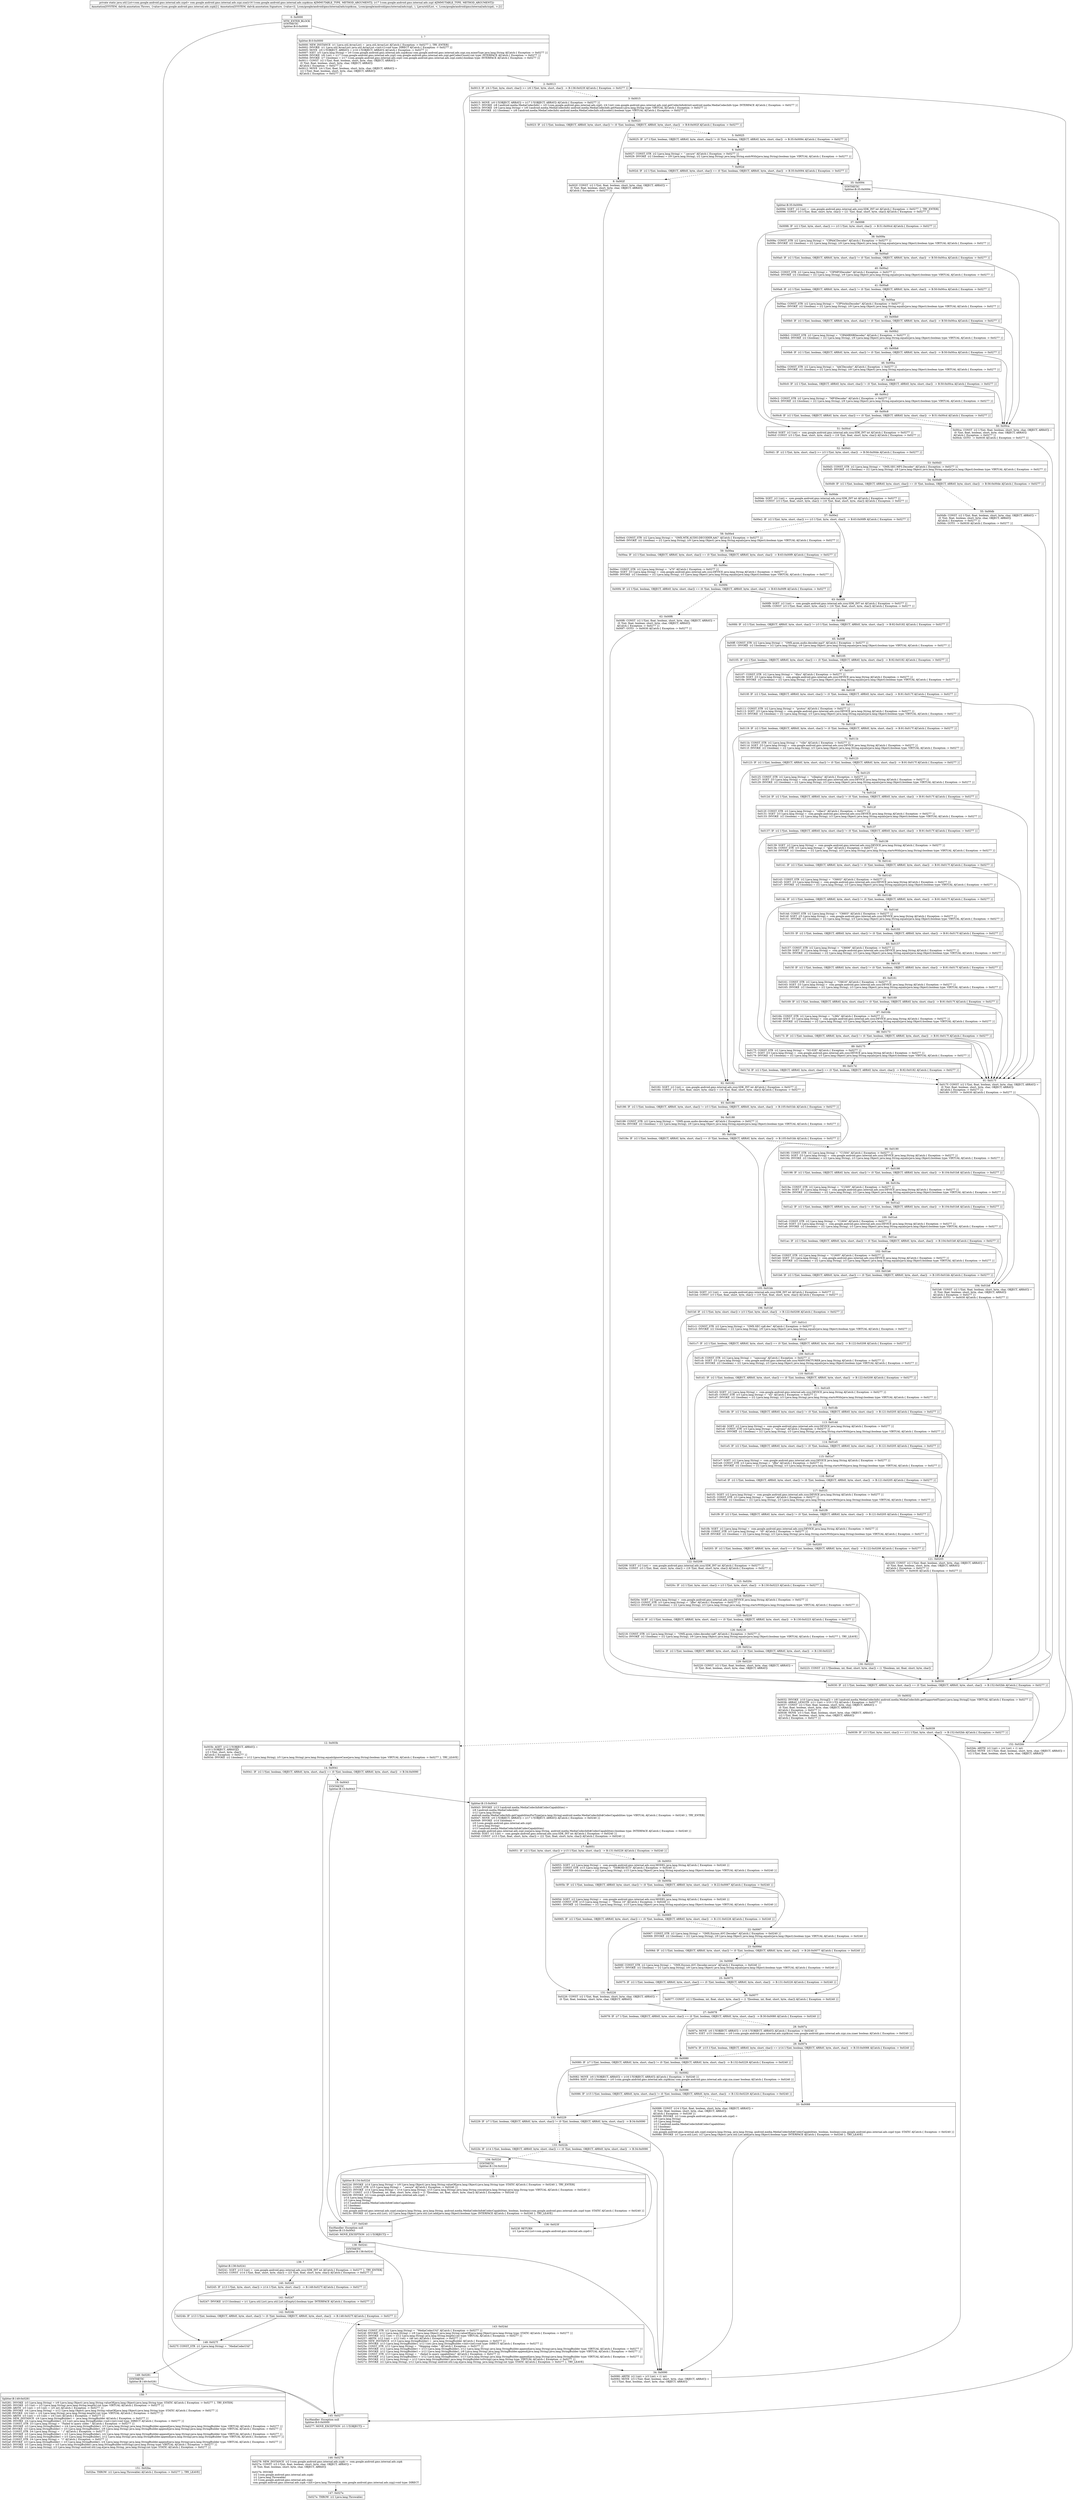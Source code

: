 digraph "CFG forcom.google.android.gms.internal.ads.zzpi.zza(Lcom\/google\/android\/gms\/internal\/ads\/zzpi$zza;Lcom\/google\/android\/gms\/internal\/ads\/zzpl;)Ljava\/util\/List;" {
Node_0 [shape=record,label="{0\:\ 0x0000|MTH_ENTER_BLOCK\lSYNTHETIC\lSplitter:B:0:0x0000\l}"];
Node_1 [shape=record,label="{1\:\ ?|Splitter:B:0:0x0000\l|0x0000: NEW_INSTANCE  (r1 I:java.util.ArrayList) =  java.util.ArrayList A[Catch:\{ Exception \-\> 0x0277 \}, TRY_ENTER]\l0x0002: INVOKE  (r1 I:java.util.ArrayList) java.util.ArrayList.\<init\>():void type: DIRECT A[Catch:\{ Exception \-\> 0x0277 \}]\l0x0005: MOVE  (r0 I:?[OBJECT, ARRAY]) = (r16 I:?[OBJECT, ARRAY]) A[Catch:\{ Exception \-\> 0x0277 \}]\l0x0007: IGET  (r5 I:java.lang.String) = (r0 I:com.google.android.gms.internal.ads.zzpi$zza) com.google.android.gms.internal.ads.zzpi.zza.mimeType java.lang.String A[Catch:\{ Exception \-\> 0x0277 \}]\l0x0009: INVOKE  (r6 I:int) = (r17 I:com.google.android.gms.internal.ads.zzpl) com.google.android.gms.internal.ads.zzpl.getCodecCount():int type: INTERFACE A[Catch:\{ Exception \-\> 0x0277 \}]\l0x000d: INVOKE  (r7 I:boolean) = (r17 I:com.google.android.gms.internal.ads.zzpl) com.google.android.gms.internal.ads.zzpl.zzeh():boolean type: INTERFACE A[Catch:\{ Exception \-\> 0x0277 \}]\l0x0011: CONST  (r2 I:?[int, float, boolean, short, byte, char, OBJECT, ARRAY]) = \l  (0 ?[int, float, boolean, short, byte, char, OBJECT, ARRAY])\l A[Catch:\{ Exception \-\> 0x0277 \}]\l0x0012: MOVE  (r4 I:?[int, float, boolean, short, byte, char, OBJECT, ARRAY]) = \l  (r2 I:?[int, float, boolean, short, byte, char, OBJECT, ARRAY])\l A[Catch:\{ Exception \-\> 0x0277 \}]\l}"];
Node_2 [shape=record,label="{2\:\ 0x0013|0x0013: IF  (r4 I:?[int, byte, short, char]) \>= (r6 I:?[int, byte, short, char])  \-\> B:136:0x023f A[Catch:\{ Exception \-\> 0x0277 \}]\l}"];
Node_3 [shape=record,label="{3\:\ 0x0015|0x0015: MOVE  (r0 I:?[OBJECT, ARRAY]) = (r17 I:?[OBJECT, ARRAY]) A[Catch:\{ Exception \-\> 0x0277 \}]\l0x0017: INVOKE  (r8 I:android.media.MediaCodecInfo) = (r0 I:com.google.android.gms.internal.ads.zzpl), (r4 I:int) com.google.android.gms.internal.ads.zzpl.getCodecInfoAt(int):android.media.MediaCodecInfo type: INTERFACE A[Catch:\{ Exception \-\> 0x0277 \}]\l0x001b: INVOKE  (r9 I:java.lang.String) = (r8 I:android.media.MediaCodecInfo) android.media.MediaCodecInfo.getName():java.lang.String type: VIRTUAL A[Catch:\{ Exception \-\> 0x0277 \}]\l0x001f: INVOKE  (r2 I:boolean) = (r8 I:android.media.MediaCodecInfo) android.media.MediaCodecInfo.isEncoder():boolean type: VIRTUAL A[Catch:\{ Exception \-\> 0x0277 \}]\l}"];
Node_4 [shape=record,label="{4\:\ 0x0023|0x0023: IF  (r2 I:?[int, boolean, OBJECT, ARRAY, byte, short, char]) != (0 ?[int, boolean, OBJECT, ARRAY, byte, short, char])  \-\> B:8:0x002f A[Catch:\{ Exception \-\> 0x0277 \}]\l}"];
Node_5 [shape=record,label="{5\:\ 0x0025|0x0025: IF  (r7 I:?[int, boolean, OBJECT, ARRAY, byte, short, char]) != (0 ?[int, boolean, OBJECT, ARRAY, byte, short, char])  \-\> B:35:0x0094 A[Catch:\{ Exception \-\> 0x0277 \}]\l}"];
Node_6 [shape=record,label="{6\:\ 0x0027|0x0027: CONST_STR  (r2 I:java.lang.String) =  \".secure\" A[Catch:\{ Exception \-\> 0x0277 \}]\l0x0029: INVOKE  (r2 I:boolean) = (r9 I:java.lang.String), (r2 I:java.lang.String) java.lang.String.endsWith(java.lang.String):boolean type: VIRTUAL A[Catch:\{ Exception \-\> 0x0277 \}]\l}"];
Node_7 [shape=record,label="{7\:\ 0x002d|0x002d: IF  (r2 I:?[int, boolean, OBJECT, ARRAY, byte, short, char]) == (0 ?[int, boolean, OBJECT, ARRAY, byte, short, char])  \-\> B:35:0x0094 A[Catch:\{ Exception \-\> 0x0277 \}]\l}"];
Node_8 [shape=record,label="{8\:\ 0x002f|0x002f: CONST  (r2 I:?[int, float, boolean, short, byte, char, OBJECT, ARRAY]) = \l  (0 ?[int, float, boolean, short, byte, char, OBJECT, ARRAY])\l A[Catch:\{ Exception \-\> 0x0277 \}]\l}"];
Node_9 [shape=record,label="{9\:\ 0x0030|0x0030: IF  (r2 I:?[int, boolean, OBJECT, ARRAY, byte, short, char]) == (0 ?[int, boolean, OBJECT, ARRAY, byte, short, char])  \-\> B:152:0x02bb A[Catch:\{ Exception \-\> 0x0277 \}]\l}"];
Node_10 [shape=record,label="{10\:\ 0x0032|0x0032: INVOKE  (r10 I:java.lang.String[]) = (r8 I:android.media.MediaCodecInfo) android.media.MediaCodecInfo.getSupportedTypes():java.lang.String[] type: VIRTUAL A[Catch:\{ Exception \-\> 0x0277 \}]\l0x0036: ARRAY_LENGTH  (r11 I:int) = (r10 I:?[]) A[Catch:\{ Exception \-\> 0x0277 \}]\l0x0037: CONST  (r2 I:?[int, float, boolean, short, byte, char, OBJECT, ARRAY]) = \l  (0 ?[int, float, boolean, short, byte, char, OBJECT, ARRAY])\l A[Catch:\{ Exception \-\> 0x0277 \}]\l0x0038: MOVE  (r3 I:?[int, float, boolean, short, byte, char, OBJECT, ARRAY]) = \l  (r2 I:?[int, float, boolean, short, byte, char, OBJECT, ARRAY])\l A[Catch:\{ Exception \-\> 0x0277 \}]\l}"];
Node_11 [shape=record,label="{11\:\ 0x0039|0x0039: IF  (r3 I:?[int, byte, short, char]) \>= (r11 I:?[int, byte, short, char])  \-\> B:152:0x02bb A[Catch:\{ Exception \-\> 0x0277 \}]\l}"];
Node_12 [shape=record,label="{12\:\ 0x003b|0x003b: AGET  (r12 I:?[OBJECT, ARRAY]) = \l  (r10 I:?[OBJECT, ARRAY][])\l  (r3 I:?[int, short, byte, char])\l A[Catch:\{ Exception \-\> 0x0277 \}]\l0x003d: INVOKE  (r2 I:boolean) = (r12 I:java.lang.String), (r5 I:java.lang.String) java.lang.String.equalsIgnoreCase(java.lang.String):boolean type: VIRTUAL A[Catch:\{ Exception \-\> 0x0277 \}, TRY_LEAVE]\l}"];
Node_14 [shape=record,label="{14\:\ 0x0041|0x0041: IF  (r2 I:?[int, boolean, OBJECT, ARRAY, byte, short, char]) == (0 ?[int, boolean, OBJECT, ARRAY, byte, short, char])  \-\> B:34:0x0090 \l}"];
Node_15 [shape=record,label="{15\:\ 0x0043|SYNTHETIC\lSplitter:B:15:0x0043\l}"];
Node_16 [shape=record,label="{16\:\ ?|Splitter:B:15:0x0043\l|0x0043: INVOKE  (r13 I:android.media.MediaCodecInfo$CodecCapabilities) = \l  (r8 I:android.media.MediaCodecInfo)\l  (r12 I:java.lang.String)\l android.media.MediaCodecInfo.getCapabilitiesForType(java.lang.String):android.media.MediaCodecInfo$CodecCapabilities type: VIRTUAL A[Catch:\{ Exception \-\> 0x0240 \}, TRY_ENTER]\l0x0047: MOVE  (r0 I:?[OBJECT, ARRAY]) = (r17 I:?[OBJECT, ARRAY]) A[Catch:\{ Exception \-\> 0x0240 \}]\l0x0049: INVOKE  (r14 I:boolean) = \l  (r0 I:com.google.android.gms.internal.ads.zzpl)\l  (r5 I:java.lang.String)\l  (r13 I:android.media.MediaCodecInfo$CodecCapabilities)\l com.google.android.gms.internal.ads.zzpl.zza(java.lang.String, android.media.MediaCodecInfo$CodecCapabilities):boolean type: INTERFACE A[Catch:\{ Exception \-\> 0x0240 \}]\l0x004d: SGET  (r2 I:int) =  com.google.android.gms.internal.ads.zzsy.SDK_INT int A[Catch:\{ Exception \-\> 0x0240 \}]\l0x004f: CONST  (r15 I:?[int, float, short, byte, char]) = (22 ?[int, float, short, byte, char]) A[Catch:\{ Exception \-\> 0x0240 \}]\l}"];
Node_17 [shape=record,label="{17\:\ 0x0051|0x0051: IF  (r2 I:?[int, byte, short, char]) \> (r15 I:?[int, byte, short, char])  \-\> B:131:0x0226 A[Catch:\{ Exception \-\> 0x0240 \}]\l}"];
Node_18 [shape=record,label="{18\:\ 0x0053|0x0053: SGET  (r2 I:java.lang.String) =  com.google.android.gms.internal.ads.zzsy.MODEL java.lang.String A[Catch:\{ Exception \-\> 0x0240 \}]\l0x0055: CONST_STR  (r15 I:java.lang.String) =  \"ODROID\-XU3\" A[Catch:\{ Exception \-\> 0x0240 \}]\l0x0057: INVOKE  (r2 I:boolean) = (r2 I:java.lang.String), (r15 I:java.lang.Object) java.lang.String.equals(java.lang.Object):boolean type: VIRTUAL A[Catch:\{ Exception \-\> 0x0240 \}]\l}"];
Node_19 [shape=record,label="{19\:\ 0x005b|0x005b: IF  (r2 I:?[int, boolean, OBJECT, ARRAY, byte, short, char]) != (0 ?[int, boolean, OBJECT, ARRAY, byte, short, char])  \-\> B:22:0x0067 A[Catch:\{ Exception \-\> 0x0240 \}]\l}"];
Node_20 [shape=record,label="{20\:\ 0x005d|0x005d: SGET  (r2 I:java.lang.String) =  com.google.android.gms.internal.ads.zzsy.MODEL java.lang.String A[Catch:\{ Exception \-\> 0x0240 \}]\l0x005f: CONST_STR  (r15 I:java.lang.String) =  \"Nexus 10\" A[Catch:\{ Exception \-\> 0x0240 \}]\l0x0061: INVOKE  (r2 I:boolean) = (r2 I:java.lang.String), (r15 I:java.lang.Object) java.lang.String.equals(java.lang.Object):boolean type: VIRTUAL A[Catch:\{ Exception \-\> 0x0240 \}]\l}"];
Node_21 [shape=record,label="{21\:\ 0x0065|0x0065: IF  (r2 I:?[int, boolean, OBJECT, ARRAY, byte, short, char]) == (0 ?[int, boolean, OBJECT, ARRAY, byte, short, char])  \-\> B:131:0x0226 A[Catch:\{ Exception \-\> 0x0240 \}]\l}"];
Node_22 [shape=record,label="{22\:\ 0x0067|0x0067: CONST_STR  (r2 I:java.lang.String) =  \"OMX.Exynos.AVC.Decoder\" A[Catch:\{ Exception \-\> 0x0240 \}]\l0x0069: INVOKE  (r2 I:boolean) = (r2 I:java.lang.String), (r9 I:java.lang.Object) java.lang.String.equals(java.lang.Object):boolean type: VIRTUAL A[Catch:\{ Exception \-\> 0x0240 \}]\l}"];
Node_23 [shape=record,label="{23\:\ 0x006d|0x006d: IF  (r2 I:?[int, boolean, OBJECT, ARRAY, byte, short, char]) != (0 ?[int, boolean, OBJECT, ARRAY, byte, short, char])  \-\> B:26:0x0077 A[Catch:\{ Exception \-\> 0x0240 \}]\l}"];
Node_24 [shape=record,label="{24\:\ 0x006f|0x006f: CONST_STR  (r2 I:java.lang.String) =  \"OMX.Exynos.AVC.Decoder.secure\" A[Catch:\{ Exception \-\> 0x0240 \}]\l0x0071: INVOKE  (r2 I:boolean) = (r2 I:java.lang.String), (r9 I:java.lang.Object) java.lang.String.equals(java.lang.Object):boolean type: VIRTUAL A[Catch:\{ Exception \-\> 0x0240 \}]\l}"];
Node_25 [shape=record,label="{25\:\ 0x0075|0x0075: IF  (r2 I:?[int, boolean, OBJECT, ARRAY, byte, short, char]) == (0 ?[int, boolean, OBJECT, ARRAY, byte, short, char])  \-\> B:131:0x0226 A[Catch:\{ Exception \-\> 0x0240 \}]\l}"];
Node_26 [shape=record,label="{26\:\ 0x0077|0x0077: CONST  (r2 I:?[boolean, int, float, short, byte, char]) = (1 ?[boolean, int, float, short, byte, char]) A[Catch:\{ Exception \-\> 0x0240 \}]\l}"];
Node_27 [shape=record,label="{27\:\ 0x0078|0x0078: IF  (r7 I:?[int, boolean, OBJECT, ARRAY, byte, short, char]) == (0 ?[int, boolean, OBJECT, ARRAY, byte, short, char])  \-\> B:30:0x0080 A[Catch:\{ Exception \-\> 0x0240 \}]\l}"];
Node_28 [shape=record,label="{28\:\ 0x007a|0x007a: MOVE  (r0 I:?[OBJECT, ARRAY]) = (r16 I:?[OBJECT, ARRAY]) A[Catch:\{ Exception \-\> 0x0240 \}]\l0x007c: IGET  (r15 I:boolean) = (r0 I:com.google.android.gms.internal.ads.zzpi$zza) com.google.android.gms.internal.ads.zzpi.zza.zzaer boolean A[Catch:\{ Exception \-\> 0x0240 \}]\l}"];
Node_29 [shape=record,label="{29\:\ 0x007e|0x007e: IF  (r15 I:?[int, boolean, OBJECT, ARRAY, byte, short, char]) == (r14 I:?[int, boolean, OBJECT, ARRAY, byte, short, char])  \-\> B:33:0x0088 A[Catch:\{ Exception \-\> 0x0240 \}]\l}"];
Node_30 [shape=record,label="{30\:\ 0x0080|0x0080: IF  (r7 I:?[int, boolean, OBJECT, ARRAY, byte, short, char]) != (0 ?[int, boolean, OBJECT, ARRAY, byte, short, char])  \-\> B:132:0x0229 A[Catch:\{ Exception \-\> 0x0240 \}]\l}"];
Node_31 [shape=record,label="{31\:\ 0x0082|0x0082: MOVE  (r0 I:?[OBJECT, ARRAY]) = (r16 I:?[OBJECT, ARRAY]) A[Catch:\{ Exception \-\> 0x0240 \}]\l0x0084: IGET  (r15 I:boolean) = (r0 I:com.google.android.gms.internal.ads.zzpi$zza) com.google.android.gms.internal.ads.zzpi.zza.zzaer boolean A[Catch:\{ Exception \-\> 0x0240 \}]\l}"];
Node_32 [shape=record,label="{32\:\ 0x0086|0x0086: IF  (r15 I:?[int, boolean, OBJECT, ARRAY, byte, short, char]) != (0 ?[int, boolean, OBJECT, ARRAY, byte, short, char])  \-\> B:132:0x0229 A[Catch:\{ Exception \-\> 0x0240 \}]\l}"];
Node_33 [shape=record,label="{33\:\ 0x0088|0x0088: CONST  (r14 I:?[int, float, boolean, short, byte, char, OBJECT, ARRAY]) = \l  (0 ?[int, float, boolean, short, byte, char, OBJECT, ARRAY])\l A[Catch:\{ Exception \-\> 0x0240 \}]\l0x0089: INVOKE  (r2 I:com.google.android.gms.internal.ads.zzpd) = \l  (r9 I:java.lang.String)\l  (r5 I:java.lang.String)\l  (r13 I:android.media.MediaCodecInfo$CodecCapabilities)\l  (r2 I:boolean)\l  (r14 I:boolean)\l com.google.android.gms.internal.ads.zzpd.zza(java.lang.String, java.lang.String, android.media.MediaCodecInfo$CodecCapabilities, boolean, boolean):com.google.android.gms.internal.ads.zzpd type: STATIC A[Catch:\{ Exception \-\> 0x0240 \}]\l0x008d: INVOKE  (r1 I:java.util.List), (r2 I:java.lang.Object) java.util.List.add(java.lang.Object):boolean type: INTERFACE A[Catch:\{ Exception \-\> 0x0240 \}, TRY_LEAVE]\l}"];
Node_34 [shape=record,label="{34\:\ 0x0090|0x0090: ARITH  (r2 I:int) = (r3 I:int) + (1 int) \l0x0092: MOVE  (r3 I:?[int, float, boolean, short, byte, char, OBJECT, ARRAY]) = \l  (r2 I:?[int, float, boolean, short, byte, char, OBJECT, ARRAY])\l \l}"];
Node_35 [shape=record,label="{35\:\ 0x0094|SYNTHETIC\lSplitter:B:35:0x0094\l}"];
Node_36 [shape=record,label="{36\:\ ?|Splitter:B:35:0x0094\l|0x0094: SGET  (r2 I:int) =  com.google.android.gms.internal.ads.zzsy.SDK_INT int A[Catch:\{ Exception \-\> 0x0277 \}, TRY_ENTER]\l0x0096: CONST  (r3 I:?[int, float, short, byte, char]) = (21 ?[int, float, short, byte, char]) A[Catch:\{ Exception \-\> 0x0277 \}]\l}"];
Node_37 [shape=record,label="{37\:\ 0x0098|0x0098: IF  (r2 I:?[int, byte, short, char]) \>= (r3 I:?[int, byte, short, char])  \-\> B:51:0x00cd A[Catch:\{ Exception \-\> 0x0277 \}]\l}"];
Node_38 [shape=record,label="{38\:\ 0x009a|0x009a: CONST_STR  (r2 I:java.lang.String) =  \"CIPAACDecoder\" A[Catch:\{ Exception \-\> 0x0277 \}]\l0x009c: INVOKE  (r2 I:boolean) = (r2 I:java.lang.String), (r9 I:java.lang.Object) java.lang.String.equals(java.lang.Object):boolean type: VIRTUAL A[Catch:\{ Exception \-\> 0x0277 \}]\l}"];
Node_39 [shape=record,label="{39\:\ 0x00a0|0x00a0: IF  (r2 I:?[int, boolean, OBJECT, ARRAY, byte, short, char]) != (0 ?[int, boolean, OBJECT, ARRAY, byte, short, char])  \-\> B:50:0x00ca A[Catch:\{ Exception \-\> 0x0277 \}]\l}"];
Node_40 [shape=record,label="{40\:\ 0x00a2|0x00a2: CONST_STR  (r2 I:java.lang.String) =  \"CIPMP3Decoder\" A[Catch:\{ Exception \-\> 0x0277 \}]\l0x00a4: INVOKE  (r2 I:boolean) = (r2 I:java.lang.String), (r9 I:java.lang.Object) java.lang.String.equals(java.lang.Object):boolean type: VIRTUAL A[Catch:\{ Exception \-\> 0x0277 \}]\l}"];
Node_41 [shape=record,label="{41\:\ 0x00a8|0x00a8: IF  (r2 I:?[int, boolean, OBJECT, ARRAY, byte, short, char]) != (0 ?[int, boolean, OBJECT, ARRAY, byte, short, char])  \-\> B:50:0x00ca A[Catch:\{ Exception \-\> 0x0277 \}]\l}"];
Node_42 [shape=record,label="{42\:\ 0x00aa|0x00aa: CONST_STR  (r2 I:java.lang.String) =  \"CIPVorbisDecoder\" A[Catch:\{ Exception \-\> 0x0277 \}]\l0x00ac: INVOKE  (r2 I:boolean) = (r2 I:java.lang.String), (r9 I:java.lang.Object) java.lang.String.equals(java.lang.Object):boolean type: VIRTUAL A[Catch:\{ Exception \-\> 0x0277 \}]\l}"];
Node_43 [shape=record,label="{43\:\ 0x00b0|0x00b0: IF  (r2 I:?[int, boolean, OBJECT, ARRAY, byte, short, char]) != (0 ?[int, boolean, OBJECT, ARRAY, byte, short, char])  \-\> B:50:0x00ca A[Catch:\{ Exception \-\> 0x0277 \}]\l}"];
Node_44 [shape=record,label="{44\:\ 0x00b2|0x00b2: CONST_STR  (r2 I:java.lang.String) =  \"CIPAMRNBDecoder\" A[Catch:\{ Exception \-\> 0x0277 \}]\l0x00b4: INVOKE  (r2 I:boolean) = (r2 I:java.lang.String), (r9 I:java.lang.Object) java.lang.String.equals(java.lang.Object):boolean type: VIRTUAL A[Catch:\{ Exception \-\> 0x0277 \}]\l}"];
Node_45 [shape=record,label="{45\:\ 0x00b8|0x00b8: IF  (r2 I:?[int, boolean, OBJECT, ARRAY, byte, short, char]) != (0 ?[int, boolean, OBJECT, ARRAY, byte, short, char])  \-\> B:50:0x00ca A[Catch:\{ Exception \-\> 0x0277 \}]\l}"];
Node_46 [shape=record,label="{46\:\ 0x00ba|0x00ba: CONST_STR  (r2 I:java.lang.String) =  \"AACDecoder\" A[Catch:\{ Exception \-\> 0x0277 \}]\l0x00bc: INVOKE  (r2 I:boolean) = (r2 I:java.lang.String), (r9 I:java.lang.Object) java.lang.String.equals(java.lang.Object):boolean type: VIRTUAL A[Catch:\{ Exception \-\> 0x0277 \}]\l}"];
Node_47 [shape=record,label="{47\:\ 0x00c0|0x00c0: IF  (r2 I:?[int, boolean, OBJECT, ARRAY, byte, short, char]) != (0 ?[int, boolean, OBJECT, ARRAY, byte, short, char])  \-\> B:50:0x00ca A[Catch:\{ Exception \-\> 0x0277 \}]\l}"];
Node_48 [shape=record,label="{48\:\ 0x00c2|0x00c2: CONST_STR  (r2 I:java.lang.String) =  \"MP3Decoder\" A[Catch:\{ Exception \-\> 0x0277 \}]\l0x00c4: INVOKE  (r2 I:boolean) = (r2 I:java.lang.String), (r9 I:java.lang.Object) java.lang.String.equals(java.lang.Object):boolean type: VIRTUAL A[Catch:\{ Exception \-\> 0x0277 \}]\l}"];
Node_49 [shape=record,label="{49\:\ 0x00c8|0x00c8: IF  (r2 I:?[int, boolean, OBJECT, ARRAY, byte, short, char]) == (0 ?[int, boolean, OBJECT, ARRAY, byte, short, char])  \-\> B:51:0x00cd A[Catch:\{ Exception \-\> 0x0277 \}]\l}"];
Node_50 [shape=record,label="{50\:\ 0x00ca|0x00ca: CONST  (r2 I:?[int, float, boolean, short, byte, char, OBJECT, ARRAY]) = \l  (0 ?[int, float, boolean, short, byte, char, OBJECT, ARRAY])\l A[Catch:\{ Exception \-\> 0x0277 \}]\l0x00cb: GOTO  \-\> 0x0030 A[Catch:\{ Exception \-\> 0x0277 \}]\l}"];
Node_51 [shape=record,label="{51\:\ 0x00cd|0x00cd: SGET  (r2 I:int) =  com.google.android.gms.internal.ads.zzsy.SDK_INT int A[Catch:\{ Exception \-\> 0x0277 \}]\l0x00cf: CONST  (r3 I:?[int, float, short, byte, char]) = (18 ?[int, float, short, byte, char]) A[Catch:\{ Exception \-\> 0x0277 \}]\l}"];
Node_52 [shape=record,label="{52\:\ 0x00d1|0x00d1: IF  (r2 I:?[int, byte, short, char]) \>= (r3 I:?[int, byte, short, char])  \-\> B:56:0x00de A[Catch:\{ Exception \-\> 0x0277 \}]\l}"];
Node_53 [shape=record,label="{53\:\ 0x00d3|0x00d3: CONST_STR  (r2 I:java.lang.String) =  \"OMX.SEC.MP3.Decoder\" A[Catch:\{ Exception \-\> 0x0277 \}]\l0x00d5: INVOKE  (r2 I:boolean) = (r2 I:java.lang.String), (r9 I:java.lang.Object) java.lang.String.equals(java.lang.Object):boolean type: VIRTUAL A[Catch:\{ Exception \-\> 0x0277 \}]\l}"];
Node_54 [shape=record,label="{54\:\ 0x00d9|0x00d9: IF  (r2 I:?[int, boolean, OBJECT, ARRAY, byte, short, char]) == (0 ?[int, boolean, OBJECT, ARRAY, byte, short, char])  \-\> B:56:0x00de A[Catch:\{ Exception \-\> 0x0277 \}]\l}"];
Node_55 [shape=record,label="{55\:\ 0x00db|0x00db: CONST  (r2 I:?[int, float, boolean, short, byte, char, OBJECT, ARRAY]) = \l  (0 ?[int, float, boolean, short, byte, char, OBJECT, ARRAY])\l A[Catch:\{ Exception \-\> 0x0277 \}]\l0x00dc: GOTO  \-\> 0x0030 A[Catch:\{ Exception \-\> 0x0277 \}]\l}"];
Node_56 [shape=record,label="{56\:\ 0x00de|0x00de: SGET  (r2 I:int) =  com.google.android.gms.internal.ads.zzsy.SDK_INT int A[Catch:\{ Exception \-\> 0x0277 \}]\l0x00e0: CONST  (r3 I:?[int, float, short, byte, char]) = (18 ?[int, float, short, byte, char]) A[Catch:\{ Exception \-\> 0x0277 \}]\l}"];
Node_57 [shape=record,label="{57\:\ 0x00e2|0x00e2: IF  (r2 I:?[int, byte, short, char]) \>= (r3 I:?[int, byte, short, char])  \-\> B:63:0x00f9 A[Catch:\{ Exception \-\> 0x0277 \}]\l}"];
Node_58 [shape=record,label="{58\:\ 0x00e4|0x00e4: CONST_STR  (r2 I:java.lang.String) =  \"OMX.MTK.AUDIO.DECODER.AAC\" A[Catch:\{ Exception \-\> 0x0277 \}]\l0x00e6: INVOKE  (r2 I:boolean) = (r2 I:java.lang.String), (r9 I:java.lang.Object) java.lang.String.equals(java.lang.Object):boolean type: VIRTUAL A[Catch:\{ Exception \-\> 0x0277 \}]\l}"];
Node_59 [shape=record,label="{59\:\ 0x00ea|0x00ea: IF  (r2 I:?[int, boolean, OBJECT, ARRAY, byte, short, char]) == (0 ?[int, boolean, OBJECT, ARRAY, byte, short, char])  \-\> B:63:0x00f9 A[Catch:\{ Exception \-\> 0x0277 \}]\l}"];
Node_60 [shape=record,label="{60\:\ 0x00ec|0x00ec: CONST_STR  (r2 I:java.lang.String) =  \"a70\" A[Catch:\{ Exception \-\> 0x0277 \}]\l0x00ee: SGET  (r3 I:java.lang.String) =  com.google.android.gms.internal.ads.zzsy.DEVICE java.lang.String A[Catch:\{ Exception \-\> 0x0277 \}]\l0x00f0: INVOKE  (r2 I:boolean) = (r2 I:java.lang.String), (r3 I:java.lang.Object) java.lang.String.equals(java.lang.Object):boolean type: VIRTUAL A[Catch:\{ Exception \-\> 0x0277 \}]\l}"];
Node_61 [shape=record,label="{61\:\ 0x00f4|0x00f4: IF  (r2 I:?[int, boolean, OBJECT, ARRAY, byte, short, char]) == (0 ?[int, boolean, OBJECT, ARRAY, byte, short, char])  \-\> B:63:0x00f9 A[Catch:\{ Exception \-\> 0x0277 \}]\l}"];
Node_62 [shape=record,label="{62\:\ 0x00f6|0x00f6: CONST  (r2 I:?[int, float, boolean, short, byte, char, OBJECT, ARRAY]) = \l  (0 ?[int, float, boolean, short, byte, char, OBJECT, ARRAY])\l A[Catch:\{ Exception \-\> 0x0277 \}]\l0x00f7: GOTO  \-\> 0x0030 A[Catch:\{ Exception \-\> 0x0277 \}]\l}"];
Node_63 [shape=record,label="{63\:\ 0x00f9|0x00f9: SGET  (r2 I:int) =  com.google.android.gms.internal.ads.zzsy.SDK_INT int A[Catch:\{ Exception \-\> 0x0277 \}]\l0x00fb: CONST  (r3 I:?[int, float, short, byte, char]) = (16 ?[int, float, short, byte, char]) A[Catch:\{ Exception \-\> 0x0277 \}]\l}"];
Node_64 [shape=record,label="{64\:\ 0x00fd|0x00fd: IF  (r2 I:?[int, boolean, OBJECT, ARRAY, byte, short, char]) != (r3 I:?[int, boolean, OBJECT, ARRAY, byte, short, char])  \-\> B:92:0x0182 A[Catch:\{ Exception \-\> 0x0277 \}]\l}"];
Node_65 [shape=record,label="{65\:\ 0x00ff|0x00ff: CONST_STR  (r2 I:java.lang.String) =  \"OMX.qcom.audio.decoder.mp3\" A[Catch:\{ Exception \-\> 0x0277 \}]\l0x0101: INVOKE  (r2 I:boolean) = (r2 I:java.lang.String), (r9 I:java.lang.Object) java.lang.String.equals(java.lang.Object):boolean type: VIRTUAL A[Catch:\{ Exception \-\> 0x0277 \}]\l}"];
Node_66 [shape=record,label="{66\:\ 0x0105|0x0105: IF  (r2 I:?[int, boolean, OBJECT, ARRAY, byte, short, char]) == (0 ?[int, boolean, OBJECT, ARRAY, byte, short, char])  \-\> B:92:0x0182 A[Catch:\{ Exception \-\> 0x0277 \}]\l}"];
Node_67 [shape=record,label="{67\:\ 0x0107|0x0107: CONST_STR  (r2 I:java.lang.String) =  \"dlxu\" A[Catch:\{ Exception \-\> 0x0277 \}]\l0x0109: SGET  (r3 I:java.lang.String) =  com.google.android.gms.internal.ads.zzsy.DEVICE java.lang.String A[Catch:\{ Exception \-\> 0x0277 \}]\l0x010b: INVOKE  (r2 I:boolean) = (r2 I:java.lang.String), (r3 I:java.lang.Object) java.lang.String.equals(java.lang.Object):boolean type: VIRTUAL A[Catch:\{ Exception \-\> 0x0277 \}]\l}"];
Node_68 [shape=record,label="{68\:\ 0x010f|0x010f: IF  (r2 I:?[int, boolean, OBJECT, ARRAY, byte, short, char]) != (0 ?[int, boolean, OBJECT, ARRAY, byte, short, char])  \-\> B:91:0x017f A[Catch:\{ Exception \-\> 0x0277 \}]\l}"];
Node_69 [shape=record,label="{69\:\ 0x0111|0x0111: CONST_STR  (r2 I:java.lang.String) =  \"protou\" A[Catch:\{ Exception \-\> 0x0277 \}]\l0x0113: SGET  (r3 I:java.lang.String) =  com.google.android.gms.internal.ads.zzsy.DEVICE java.lang.String A[Catch:\{ Exception \-\> 0x0277 \}]\l0x0115: INVOKE  (r2 I:boolean) = (r2 I:java.lang.String), (r3 I:java.lang.Object) java.lang.String.equals(java.lang.Object):boolean type: VIRTUAL A[Catch:\{ Exception \-\> 0x0277 \}]\l}"];
Node_70 [shape=record,label="{70\:\ 0x0119|0x0119: IF  (r2 I:?[int, boolean, OBJECT, ARRAY, byte, short, char]) != (0 ?[int, boolean, OBJECT, ARRAY, byte, short, char])  \-\> B:91:0x017f A[Catch:\{ Exception \-\> 0x0277 \}]\l}"];
Node_71 [shape=record,label="{71\:\ 0x011b|0x011b: CONST_STR  (r2 I:java.lang.String) =  \"ville\" A[Catch:\{ Exception \-\> 0x0277 \}]\l0x011d: SGET  (r3 I:java.lang.String) =  com.google.android.gms.internal.ads.zzsy.DEVICE java.lang.String A[Catch:\{ Exception \-\> 0x0277 \}]\l0x011f: INVOKE  (r2 I:boolean) = (r2 I:java.lang.String), (r3 I:java.lang.Object) java.lang.String.equals(java.lang.Object):boolean type: VIRTUAL A[Catch:\{ Exception \-\> 0x0277 \}]\l}"];
Node_72 [shape=record,label="{72\:\ 0x0123|0x0123: IF  (r2 I:?[int, boolean, OBJECT, ARRAY, byte, short, char]) != (0 ?[int, boolean, OBJECT, ARRAY, byte, short, char])  \-\> B:91:0x017f A[Catch:\{ Exception \-\> 0x0277 \}]\l}"];
Node_73 [shape=record,label="{73\:\ 0x0125|0x0125: CONST_STR  (r2 I:java.lang.String) =  \"villeplus\" A[Catch:\{ Exception \-\> 0x0277 \}]\l0x0127: SGET  (r3 I:java.lang.String) =  com.google.android.gms.internal.ads.zzsy.DEVICE java.lang.String A[Catch:\{ Exception \-\> 0x0277 \}]\l0x0129: INVOKE  (r2 I:boolean) = (r2 I:java.lang.String), (r3 I:java.lang.Object) java.lang.String.equals(java.lang.Object):boolean type: VIRTUAL A[Catch:\{ Exception \-\> 0x0277 \}]\l}"];
Node_74 [shape=record,label="{74\:\ 0x012d|0x012d: IF  (r2 I:?[int, boolean, OBJECT, ARRAY, byte, short, char]) != (0 ?[int, boolean, OBJECT, ARRAY, byte, short, char])  \-\> B:91:0x017f A[Catch:\{ Exception \-\> 0x0277 \}]\l}"];
Node_75 [shape=record,label="{75\:\ 0x012f|0x012f: CONST_STR  (r2 I:java.lang.String) =  \"villec2\" A[Catch:\{ Exception \-\> 0x0277 \}]\l0x0131: SGET  (r3 I:java.lang.String) =  com.google.android.gms.internal.ads.zzsy.DEVICE java.lang.String A[Catch:\{ Exception \-\> 0x0277 \}]\l0x0133: INVOKE  (r2 I:boolean) = (r2 I:java.lang.String), (r3 I:java.lang.Object) java.lang.String.equals(java.lang.Object):boolean type: VIRTUAL A[Catch:\{ Exception \-\> 0x0277 \}]\l}"];
Node_76 [shape=record,label="{76\:\ 0x0137|0x0137: IF  (r2 I:?[int, boolean, OBJECT, ARRAY, byte, short, char]) != (0 ?[int, boolean, OBJECT, ARRAY, byte, short, char])  \-\> B:91:0x017f A[Catch:\{ Exception \-\> 0x0277 \}]\l}"];
Node_77 [shape=record,label="{77\:\ 0x0139|0x0139: SGET  (r2 I:java.lang.String) =  com.google.android.gms.internal.ads.zzsy.DEVICE java.lang.String A[Catch:\{ Exception \-\> 0x0277 \}]\l0x013b: CONST_STR  (r3 I:java.lang.String) =  \"gee\" A[Catch:\{ Exception \-\> 0x0277 \}]\l0x013d: INVOKE  (r2 I:boolean) = (r2 I:java.lang.String), (r3 I:java.lang.String) java.lang.String.startsWith(java.lang.String):boolean type: VIRTUAL A[Catch:\{ Exception \-\> 0x0277 \}]\l}"];
Node_78 [shape=record,label="{78\:\ 0x0141|0x0141: IF  (r2 I:?[int, boolean, OBJECT, ARRAY, byte, short, char]) != (0 ?[int, boolean, OBJECT, ARRAY, byte, short, char])  \-\> B:91:0x017f A[Catch:\{ Exception \-\> 0x0277 \}]\l}"];
Node_79 [shape=record,label="{79\:\ 0x0143|0x0143: CONST_STR  (r2 I:java.lang.String) =  \"C6602\" A[Catch:\{ Exception \-\> 0x0277 \}]\l0x0145: SGET  (r3 I:java.lang.String) =  com.google.android.gms.internal.ads.zzsy.DEVICE java.lang.String A[Catch:\{ Exception \-\> 0x0277 \}]\l0x0147: INVOKE  (r2 I:boolean) = (r2 I:java.lang.String), (r3 I:java.lang.Object) java.lang.String.equals(java.lang.Object):boolean type: VIRTUAL A[Catch:\{ Exception \-\> 0x0277 \}]\l}"];
Node_80 [shape=record,label="{80\:\ 0x014b|0x014b: IF  (r2 I:?[int, boolean, OBJECT, ARRAY, byte, short, char]) != (0 ?[int, boolean, OBJECT, ARRAY, byte, short, char])  \-\> B:91:0x017f A[Catch:\{ Exception \-\> 0x0277 \}]\l}"];
Node_81 [shape=record,label="{81\:\ 0x014d|0x014d: CONST_STR  (r2 I:java.lang.String) =  \"C6603\" A[Catch:\{ Exception \-\> 0x0277 \}]\l0x014f: SGET  (r3 I:java.lang.String) =  com.google.android.gms.internal.ads.zzsy.DEVICE java.lang.String A[Catch:\{ Exception \-\> 0x0277 \}]\l0x0151: INVOKE  (r2 I:boolean) = (r2 I:java.lang.String), (r3 I:java.lang.Object) java.lang.String.equals(java.lang.Object):boolean type: VIRTUAL A[Catch:\{ Exception \-\> 0x0277 \}]\l}"];
Node_82 [shape=record,label="{82\:\ 0x0155|0x0155: IF  (r2 I:?[int, boolean, OBJECT, ARRAY, byte, short, char]) != (0 ?[int, boolean, OBJECT, ARRAY, byte, short, char])  \-\> B:91:0x017f A[Catch:\{ Exception \-\> 0x0277 \}]\l}"];
Node_83 [shape=record,label="{83\:\ 0x0157|0x0157: CONST_STR  (r2 I:java.lang.String) =  \"C6606\" A[Catch:\{ Exception \-\> 0x0277 \}]\l0x0159: SGET  (r3 I:java.lang.String) =  com.google.android.gms.internal.ads.zzsy.DEVICE java.lang.String A[Catch:\{ Exception \-\> 0x0277 \}]\l0x015b: INVOKE  (r2 I:boolean) = (r2 I:java.lang.String), (r3 I:java.lang.Object) java.lang.String.equals(java.lang.Object):boolean type: VIRTUAL A[Catch:\{ Exception \-\> 0x0277 \}]\l}"];
Node_84 [shape=record,label="{84\:\ 0x015f|0x015f: IF  (r2 I:?[int, boolean, OBJECT, ARRAY, byte, short, char]) != (0 ?[int, boolean, OBJECT, ARRAY, byte, short, char])  \-\> B:91:0x017f A[Catch:\{ Exception \-\> 0x0277 \}]\l}"];
Node_85 [shape=record,label="{85\:\ 0x0161|0x0161: CONST_STR  (r2 I:java.lang.String) =  \"C6616\" A[Catch:\{ Exception \-\> 0x0277 \}]\l0x0163: SGET  (r3 I:java.lang.String) =  com.google.android.gms.internal.ads.zzsy.DEVICE java.lang.String A[Catch:\{ Exception \-\> 0x0277 \}]\l0x0165: INVOKE  (r2 I:boolean) = (r2 I:java.lang.String), (r3 I:java.lang.Object) java.lang.String.equals(java.lang.Object):boolean type: VIRTUAL A[Catch:\{ Exception \-\> 0x0277 \}]\l}"];
Node_86 [shape=record,label="{86\:\ 0x0169|0x0169: IF  (r2 I:?[int, boolean, OBJECT, ARRAY, byte, short, char]) != (0 ?[int, boolean, OBJECT, ARRAY, byte, short, char])  \-\> B:91:0x017f A[Catch:\{ Exception \-\> 0x0277 \}]\l}"];
Node_87 [shape=record,label="{87\:\ 0x016b|0x016b: CONST_STR  (r2 I:java.lang.String) =  \"L36h\" A[Catch:\{ Exception \-\> 0x0277 \}]\l0x016d: SGET  (r3 I:java.lang.String) =  com.google.android.gms.internal.ads.zzsy.DEVICE java.lang.String A[Catch:\{ Exception \-\> 0x0277 \}]\l0x016f: INVOKE  (r2 I:boolean) = (r2 I:java.lang.String), (r3 I:java.lang.Object) java.lang.String.equals(java.lang.Object):boolean type: VIRTUAL A[Catch:\{ Exception \-\> 0x0277 \}]\l}"];
Node_88 [shape=record,label="{88\:\ 0x0173|0x0173: IF  (r2 I:?[int, boolean, OBJECT, ARRAY, byte, short, char]) != (0 ?[int, boolean, OBJECT, ARRAY, byte, short, char])  \-\> B:91:0x017f A[Catch:\{ Exception \-\> 0x0277 \}]\l}"];
Node_89 [shape=record,label="{89\:\ 0x0175|0x0175: CONST_STR  (r2 I:java.lang.String) =  \"SO\-02E\" A[Catch:\{ Exception \-\> 0x0277 \}]\l0x0177: SGET  (r3 I:java.lang.String) =  com.google.android.gms.internal.ads.zzsy.DEVICE java.lang.String A[Catch:\{ Exception \-\> 0x0277 \}]\l0x0179: INVOKE  (r2 I:boolean) = (r2 I:java.lang.String), (r3 I:java.lang.Object) java.lang.String.equals(java.lang.Object):boolean type: VIRTUAL A[Catch:\{ Exception \-\> 0x0277 \}]\l}"];
Node_90 [shape=record,label="{90\:\ 0x017d|0x017d: IF  (r2 I:?[int, boolean, OBJECT, ARRAY, byte, short, char]) == (0 ?[int, boolean, OBJECT, ARRAY, byte, short, char])  \-\> B:92:0x0182 A[Catch:\{ Exception \-\> 0x0277 \}]\l}"];
Node_91 [shape=record,label="{91\:\ 0x017f|0x017f: CONST  (r2 I:?[int, float, boolean, short, byte, char, OBJECT, ARRAY]) = \l  (0 ?[int, float, boolean, short, byte, char, OBJECT, ARRAY])\l A[Catch:\{ Exception \-\> 0x0277 \}]\l0x0180: GOTO  \-\> 0x0030 A[Catch:\{ Exception \-\> 0x0277 \}]\l}"];
Node_92 [shape=record,label="{92\:\ 0x0182|0x0182: SGET  (r2 I:int) =  com.google.android.gms.internal.ads.zzsy.SDK_INT int A[Catch:\{ Exception \-\> 0x0277 \}]\l0x0184: CONST  (r3 I:?[int, float, short, byte, char]) = (16 ?[int, float, short, byte, char]) A[Catch:\{ Exception \-\> 0x0277 \}]\l}"];
Node_93 [shape=record,label="{93\:\ 0x0186|0x0186: IF  (r2 I:?[int, boolean, OBJECT, ARRAY, byte, short, char]) != (r3 I:?[int, boolean, OBJECT, ARRAY, byte, short, char])  \-\> B:105:0x01bb A[Catch:\{ Exception \-\> 0x0277 \}]\l}"];
Node_94 [shape=record,label="{94\:\ 0x0188|0x0188: CONST_STR  (r2 I:java.lang.String) =  \"OMX.qcom.audio.decoder.aac\" A[Catch:\{ Exception \-\> 0x0277 \}]\l0x018a: INVOKE  (r2 I:boolean) = (r2 I:java.lang.String), (r9 I:java.lang.Object) java.lang.String.equals(java.lang.Object):boolean type: VIRTUAL A[Catch:\{ Exception \-\> 0x0277 \}]\l}"];
Node_95 [shape=record,label="{95\:\ 0x018e|0x018e: IF  (r2 I:?[int, boolean, OBJECT, ARRAY, byte, short, char]) == (0 ?[int, boolean, OBJECT, ARRAY, byte, short, char])  \-\> B:105:0x01bb A[Catch:\{ Exception \-\> 0x0277 \}]\l}"];
Node_96 [shape=record,label="{96\:\ 0x0190|0x0190: CONST_STR  (r2 I:java.lang.String) =  \"C1504\" A[Catch:\{ Exception \-\> 0x0277 \}]\l0x0192: SGET  (r3 I:java.lang.String) =  com.google.android.gms.internal.ads.zzsy.DEVICE java.lang.String A[Catch:\{ Exception \-\> 0x0277 \}]\l0x0194: INVOKE  (r2 I:boolean) = (r2 I:java.lang.String), (r3 I:java.lang.Object) java.lang.String.equals(java.lang.Object):boolean type: VIRTUAL A[Catch:\{ Exception \-\> 0x0277 \}]\l}"];
Node_97 [shape=record,label="{97\:\ 0x0198|0x0198: IF  (r2 I:?[int, boolean, OBJECT, ARRAY, byte, short, char]) != (0 ?[int, boolean, OBJECT, ARRAY, byte, short, char])  \-\> B:104:0x01b8 A[Catch:\{ Exception \-\> 0x0277 \}]\l}"];
Node_98 [shape=record,label="{98\:\ 0x019a|0x019a: CONST_STR  (r2 I:java.lang.String) =  \"C1505\" A[Catch:\{ Exception \-\> 0x0277 \}]\l0x019c: SGET  (r3 I:java.lang.String) =  com.google.android.gms.internal.ads.zzsy.DEVICE java.lang.String A[Catch:\{ Exception \-\> 0x0277 \}]\l0x019e: INVOKE  (r2 I:boolean) = (r2 I:java.lang.String), (r3 I:java.lang.Object) java.lang.String.equals(java.lang.Object):boolean type: VIRTUAL A[Catch:\{ Exception \-\> 0x0277 \}]\l}"];
Node_99 [shape=record,label="{99\:\ 0x01a2|0x01a2: IF  (r2 I:?[int, boolean, OBJECT, ARRAY, byte, short, char]) != (0 ?[int, boolean, OBJECT, ARRAY, byte, short, char])  \-\> B:104:0x01b8 A[Catch:\{ Exception \-\> 0x0277 \}]\l}"];
Node_100 [shape=record,label="{100\:\ 0x01a4|0x01a4: CONST_STR  (r2 I:java.lang.String) =  \"C1604\" A[Catch:\{ Exception \-\> 0x0277 \}]\l0x01a6: SGET  (r3 I:java.lang.String) =  com.google.android.gms.internal.ads.zzsy.DEVICE java.lang.String A[Catch:\{ Exception \-\> 0x0277 \}]\l0x01a8: INVOKE  (r2 I:boolean) = (r2 I:java.lang.String), (r3 I:java.lang.Object) java.lang.String.equals(java.lang.Object):boolean type: VIRTUAL A[Catch:\{ Exception \-\> 0x0277 \}]\l}"];
Node_101 [shape=record,label="{101\:\ 0x01ac|0x01ac: IF  (r2 I:?[int, boolean, OBJECT, ARRAY, byte, short, char]) != (0 ?[int, boolean, OBJECT, ARRAY, byte, short, char])  \-\> B:104:0x01b8 A[Catch:\{ Exception \-\> 0x0277 \}]\l}"];
Node_102 [shape=record,label="{102\:\ 0x01ae|0x01ae: CONST_STR  (r2 I:java.lang.String) =  \"C1605\" A[Catch:\{ Exception \-\> 0x0277 \}]\l0x01b0: SGET  (r3 I:java.lang.String) =  com.google.android.gms.internal.ads.zzsy.DEVICE java.lang.String A[Catch:\{ Exception \-\> 0x0277 \}]\l0x01b2: INVOKE  (r2 I:boolean) = (r2 I:java.lang.String), (r3 I:java.lang.Object) java.lang.String.equals(java.lang.Object):boolean type: VIRTUAL A[Catch:\{ Exception \-\> 0x0277 \}]\l}"];
Node_103 [shape=record,label="{103\:\ 0x01b6|0x01b6: IF  (r2 I:?[int, boolean, OBJECT, ARRAY, byte, short, char]) == (0 ?[int, boolean, OBJECT, ARRAY, byte, short, char])  \-\> B:105:0x01bb A[Catch:\{ Exception \-\> 0x0277 \}]\l}"];
Node_104 [shape=record,label="{104\:\ 0x01b8|0x01b8: CONST  (r2 I:?[int, float, boolean, short, byte, char, OBJECT, ARRAY]) = \l  (0 ?[int, float, boolean, short, byte, char, OBJECT, ARRAY])\l A[Catch:\{ Exception \-\> 0x0277 \}]\l0x01b9: GOTO  \-\> 0x0030 A[Catch:\{ Exception \-\> 0x0277 \}]\l}"];
Node_105 [shape=record,label="{105\:\ 0x01bb|0x01bb: SGET  (r2 I:int) =  com.google.android.gms.internal.ads.zzsy.SDK_INT int A[Catch:\{ Exception \-\> 0x0277 \}]\l0x01bd: CONST  (r3 I:?[int, float, short, byte, char]) = (19 ?[int, float, short, byte, char]) A[Catch:\{ Exception \-\> 0x0277 \}]\l}"];
Node_106 [shape=record,label="{106\:\ 0x01bf|0x01bf: IF  (r2 I:?[int, byte, short, char]) \> (r3 I:?[int, byte, short, char])  \-\> B:122:0x0208 A[Catch:\{ Exception \-\> 0x0277 \}]\l}"];
Node_107 [shape=record,label="{107\:\ 0x01c1|0x01c1: CONST_STR  (r2 I:java.lang.String) =  \"OMX.SEC.vp8.dec\" A[Catch:\{ Exception \-\> 0x0277 \}]\l0x01c3: INVOKE  (r2 I:boolean) = (r2 I:java.lang.String), (r9 I:java.lang.Object) java.lang.String.equals(java.lang.Object):boolean type: VIRTUAL A[Catch:\{ Exception \-\> 0x0277 \}]\l}"];
Node_108 [shape=record,label="{108\:\ 0x01c7|0x01c7: IF  (r2 I:?[int, boolean, OBJECT, ARRAY, byte, short, char]) == (0 ?[int, boolean, OBJECT, ARRAY, byte, short, char])  \-\> B:122:0x0208 A[Catch:\{ Exception \-\> 0x0277 \}]\l}"];
Node_109 [shape=record,label="{109\:\ 0x01c9|0x01c9: CONST_STR  (r2 I:java.lang.String) =  \"samsung\" A[Catch:\{ Exception \-\> 0x0277 \}]\l0x01cb: SGET  (r3 I:java.lang.String) =  com.google.android.gms.internal.ads.zzsy.MANUFACTURER java.lang.String A[Catch:\{ Exception \-\> 0x0277 \}]\l0x01cd: INVOKE  (r2 I:boolean) = (r2 I:java.lang.String), (r3 I:java.lang.Object) java.lang.String.equals(java.lang.Object):boolean type: VIRTUAL A[Catch:\{ Exception \-\> 0x0277 \}]\l}"];
Node_110 [shape=record,label="{110\:\ 0x01d1|0x01d1: IF  (r2 I:?[int, boolean, OBJECT, ARRAY, byte, short, char]) == (0 ?[int, boolean, OBJECT, ARRAY, byte, short, char])  \-\> B:122:0x0208 A[Catch:\{ Exception \-\> 0x0277 \}]\l}"];
Node_111 [shape=record,label="{111\:\ 0x01d3|0x01d3: SGET  (r2 I:java.lang.String) =  com.google.android.gms.internal.ads.zzsy.DEVICE java.lang.String A[Catch:\{ Exception \-\> 0x0277 \}]\l0x01d5: CONST_STR  (r3 I:java.lang.String) =  \"d2\" A[Catch:\{ Exception \-\> 0x0277 \}]\l0x01d7: INVOKE  (r2 I:boolean) = (r2 I:java.lang.String), (r3 I:java.lang.String) java.lang.String.startsWith(java.lang.String):boolean type: VIRTUAL A[Catch:\{ Exception \-\> 0x0277 \}]\l}"];
Node_112 [shape=record,label="{112\:\ 0x01db|0x01db: IF  (r2 I:?[int, boolean, OBJECT, ARRAY, byte, short, char]) != (0 ?[int, boolean, OBJECT, ARRAY, byte, short, char])  \-\> B:121:0x0205 A[Catch:\{ Exception \-\> 0x0277 \}]\l}"];
Node_113 [shape=record,label="{113\:\ 0x01dd|0x01dd: SGET  (r2 I:java.lang.String) =  com.google.android.gms.internal.ads.zzsy.DEVICE java.lang.String A[Catch:\{ Exception \-\> 0x0277 \}]\l0x01df: CONST_STR  (r3 I:java.lang.String) =  \"serrano\" A[Catch:\{ Exception \-\> 0x0277 \}]\l0x01e1: INVOKE  (r2 I:boolean) = (r2 I:java.lang.String), (r3 I:java.lang.String) java.lang.String.startsWith(java.lang.String):boolean type: VIRTUAL A[Catch:\{ Exception \-\> 0x0277 \}]\l}"];
Node_114 [shape=record,label="{114\:\ 0x01e5|0x01e5: IF  (r2 I:?[int, boolean, OBJECT, ARRAY, byte, short, char]) != (0 ?[int, boolean, OBJECT, ARRAY, byte, short, char])  \-\> B:121:0x0205 A[Catch:\{ Exception \-\> 0x0277 \}]\l}"];
Node_115 [shape=record,label="{115\:\ 0x01e7|0x01e7: SGET  (r2 I:java.lang.String) =  com.google.android.gms.internal.ads.zzsy.DEVICE java.lang.String A[Catch:\{ Exception \-\> 0x0277 \}]\l0x01e9: CONST_STR  (r3 I:java.lang.String) =  \"jflte\" A[Catch:\{ Exception \-\> 0x0277 \}]\l0x01eb: INVOKE  (r2 I:boolean) = (r2 I:java.lang.String), (r3 I:java.lang.String) java.lang.String.startsWith(java.lang.String):boolean type: VIRTUAL A[Catch:\{ Exception \-\> 0x0277 \}]\l}"];
Node_116 [shape=record,label="{116\:\ 0x01ef|0x01ef: IF  (r2 I:?[int, boolean, OBJECT, ARRAY, byte, short, char]) != (0 ?[int, boolean, OBJECT, ARRAY, byte, short, char])  \-\> B:121:0x0205 A[Catch:\{ Exception \-\> 0x0277 \}]\l}"];
Node_117 [shape=record,label="{117\:\ 0x01f1|0x01f1: SGET  (r2 I:java.lang.String) =  com.google.android.gms.internal.ads.zzsy.DEVICE java.lang.String A[Catch:\{ Exception \-\> 0x0277 \}]\l0x01f3: CONST_STR  (r3 I:java.lang.String) =  \"santos\" A[Catch:\{ Exception \-\> 0x0277 \}]\l0x01f5: INVOKE  (r2 I:boolean) = (r2 I:java.lang.String), (r3 I:java.lang.String) java.lang.String.startsWith(java.lang.String):boolean type: VIRTUAL A[Catch:\{ Exception \-\> 0x0277 \}]\l}"];
Node_118 [shape=record,label="{118\:\ 0x01f9|0x01f9: IF  (r2 I:?[int, boolean, OBJECT, ARRAY, byte, short, char]) != (0 ?[int, boolean, OBJECT, ARRAY, byte, short, char])  \-\> B:121:0x0205 A[Catch:\{ Exception \-\> 0x0277 \}]\l}"];
Node_119 [shape=record,label="{119\:\ 0x01fb|0x01fb: SGET  (r2 I:java.lang.String) =  com.google.android.gms.internal.ads.zzsy.DEVICE java.lang.String A[Catch:\{ Exception \-\> 0x0277 \}]\l0x01fd: CONST_STR  (r3 I:java.lang.String) =  \"t0\" A[Catch:\{ Exception \-\> 0x0277 \}]\l0x01ff: INVOKE  (r2 I:boolean) = (r2 I:java.lang.String), (r3 I:java.lang.String) java.lang.String.startsWith(java.lang.String):boolean type: VIRTUAL A[Catch:\{ Exception \-\> 0x0277 \}]\l}"];
Node_120 [shape=record,label="{120\:\ 0x0203|0x0203: IF  (r2 I:?[int, boolean, OBJECT, ARRAY, byte, short, char]) == (0 ?[int, boolean, OBJECT, ARRAY, byte, short, char])  \-\> B:122:0x0208 A[Catch:\{ Exception \-\> 0x0277 \}]\l}"];
Node_121 [shape=record,label="{121\:\ 0x0205|0x0205: CONST  (r2 I:?[int, float, boolean, short, byte, char, OBJECT, ARRAY]) = \l  (0 ?[int, float, boolean, short, byte, char, OBJECT, ARRAY])\l A[Catch:\{ Exception \-\> 0x0277 \}]\l0x0206: GOTO  \-\> 0x0030 A[Catch:\{ Exception \-\> 0x0277 \}]\l}"];
Node_122 [shape=record,label="{122\:\ 0x0208|0x0208: SGET  (r2 I:int) =  com.google.android.gms.internal.ads.zzsy.SDK_INT int A[Catch:\{ Exception \-\> 0x0277 \}]\l0x020a: CONST  (r3 I:?[int, float, short, byte, char]) = (19 ?[int, float, short, byte, char]) A[Catch:\{ Exception \-\> 0x0277 \}]\l}"];
Node_123 [shape=record,label="{123\:\ 0x020c|0x020c: IF  (r2 I:?[int, byte, short, char]) \> (r3 I:?[int, byte, short, char])  \-\> B:130:0x0223 A[Catch:\{ Exception \-\> 0x0277 \}]\l}"];
Node_124 [shape=record,label="{124\:\ 0x020e|0x020e: SGET  (r2 I:java.lang.String) =  com.google.android.gms.internal.ads.zzsy.DEVICE java.lang.String A[Catch:\{ Exception \-\> 0x0277 \}]\l0x0210: CONST_STR  (r3 I:java.lang.String) =  \"jflte\" A[Catch:\{ Exception \-\> 0x0277 \}]\l0x0212: INVOKE  (r2 I:boolean) = (r2 I:java.lang.String), (r3 I:java.lang.String) java.lang.String.startsWith(java.lang.String):boolean type: VIRTUAL A[Catch:\{ Exception \-\> 0x0277 \}]\l}"];
Node_125 [shape=record,label="{125\:\ 0x0216|0x0216: IF  (r2 I:?[int, boolean, OBJECT, ARRAY, byte, short, char]) == (0 ?[int, boolean, OBJECT, ARRAY, byte, short, char])  \-\> B:130:0x0223 A[Catch:\{ Exception \-\> 0x0277 \}]\l}"];
Node_126 [shape=record,label="{126\:\ 0x0218|0x0218: CONST_STR  (r2 I:java.lang.String) =  \"OMX.qcom.video.decoder.vp8\" A[Catch:\{ Exception \-\> 0x0277 \}]\l0x021a: INVOKE  (r2 I:boolean) = (r2 I:java.lang.String), (r9 I:java.lang.Object) java.lang.String.equals(java.lang.Object):boolean type: VIRTUAL A[Catch:\{ Exception \-\> 0x0277 \}, TRY_LEAVE]\l}"];
Node_128 [shape=record,label="{128\:\ 0x021e|0x021e: IF  (r2 I:?[int, boolean, OBJECT, ARRAY, byte, short, char]) == (0 ?[int, boolean, OBJECT, ARRAY, byte, short, char])  \-\> B:130:0x0223 \l}"];
Node_129 [shape=record,label="{129\:\ 0x0220|0x0220: CONST  (r2 I:?[int, float, boolean, short, byte, char, OBJECT, ARRAY]) = \l  (0 ?[int, float, boolean, short, byte, char, OBJECT, ARRAY])\l \l}"];
Node_130 [shape=record,label="{130\:\ 0x0223|0x0223: CONST  (r2 I:?[boolean, int, float, short, byte, char]) = (1 ?[boolean, int, float, short, byte, char]) \l}"];
Node_131 [shape=record,label="{131\:\ 0x0226|0x0226: CONST  (r2 I:?[int, float, boolean, short, byte, char, OBJECT, ARRAY]) = \l  (0 ?[int, float, boolean, short, byte, char, OBJECT, ARRAY])\l \l}"];
Node_132 [shape=record,label="{132\:\ 0x0229|0x0229: IF  (r7 I:?[int, boolean, OBJECT, ARRAY, byte, short, char]) != (0 ?[int, boolean, OBJECT, ARRAY, byte, short, char])  \-\> B:34:0x0090 \l}"];
Node_133 [shape=record,label="{133\:\ 0x022b|0x022b: IF  (r14 I:?[int, boolean, OBJECT, ARRAY, byte, short, char]) == (0 ?[int, boolean, OBJECT, ARRAY, byte, short, char])  \-\> B:34:0x0090 \l}"];
Node_134 [shape=record,label="{134\:\ 0x022d|SYNTHETIC\lSplitter:B:134:0x022d\l}"];
Node_135 [shape=record,label="{135\:\ ?|Splitter:B:134:0x022d\l|0x022d: INVOKE  (r14 I:java.lang.String) = (r9 I:java.lang.Object) java.lang.String.valueOf(java.lang.Object):java.lang.String type: STATIC A[Catch:\{ Exception \-\> 0x0240 \}, TRY_ENTER]\l0x0231: CONST_STR  (r15 I:java.lang.String) =  \".secure\" A[Catch:\{ Exception \-\> 0x0240 \}]\l0x0233: INVOKE  (r14 I:java.lang.String) = (r14 I:java.lang.String), (r15 I:java.lang.String) java.lang.String.concat(java.lang.String):java.lang.String type: VIRTUAL A[Catch:\{ Exception \-\> 0x0240 \}]\l0x0237: CONST  (r15 I:?[boolean, int, float, short, byte, char]) = (1 ?[boolean, int, float, short, byte, char]) A[Catch:\{ Exception \-\> 0x0240 \}]\l0x0238: INVOKE  (r2 I:com.google.android.gms.internal.ads.zzpd) = \l  (r14 I:java.lang.String)\l  (r5 I:java.lang.String)\l  (r13 I:android.media.MediaCodecInfo$CodecCapabilities)\l  (r2 I:boolean)\l  (r15 I:boolean)\l com.google.android.gms.internal.ads.zzpd.zza(java.lang.String, java.lang.String, android.media.MediaCodecInfo$CodecCapabilities, boolean, boolean):com.google.android.gms.internal.ads.zzpd type: STATIC A[Catch:\{ Exception \-\> 0x0240 \}]\l0x023c: INVOKE  (r1 I:java.util.List), (r2 I:java.lang.Object) java.util.List.add(java.lang.Object):boolean type: INTERFACE A[Catch:\{ Exception \-\> 0x0240 \}, TRY_LEAVE]\l}"];
Node_136 [shape=record,label="{136\:\ 0x023f|0x023f: RETURN  \l  (r1 I:java.util.List\<com.google.android.gms.internal.ads.zzpd\>)\l \l}"];
Node_137 [shape=record,label="{137\:\ 0x0240|ExcHandler: Exception null\lSplitter:B:15:0x0043\l|0x0240: MOVE_EXCEPTION  (r2 I:?[OBJECT]) =  \l}"];
Node_138 [shape=record,label="{138\:\ 0x0241|SYNTHETIC\lSplitter:B:138:0x0241\l}"];
Node_139 [shape=record,label="{139\:\ ?|Splitter:B:138:0x0241\l|0x0241: SGET  (r13 I:int) =  com.google.android.gms.internal.ads.zzsy.SDK_INT int A[Catch:\{ Exception \-\> 0x0277 \}, TRY_ENTER]\l0x0243: CONST  (r14 I:?[int, float, short, byte, char]) = (23 ?[int, float, short, byte, char]) A[Catch:\{ Exception \-\> 0x0277 \}]\l}"];
Node_140 [shape=record,label="{140\:\ 0x0245|0x0245: IF  (r13 I:?[int, byte, short, char]) \> (r14 I:?[int, byte, short, char])  \-\> B:148:0x027f A[Catch:\{ Exception \-\> 0x0277 \}]\l}"];
Node_141 [shape=record,label="{141\:\ 0x0247|0x0247: INVOKE  (r13 I:boolean) = (r1 I:java.util.List) java.util.List.isEmpty():boolean type: INTERFACE A[Catch:\{ Exception \-\> 0x0277 \}]\l}"];
Node_142 [shape=record,label="{142\:\ 0x024b|0x024b: IF  (r13 I:?[int, boolean, OBJECT, ARRAY, byte, short, char]) != (0 ?[int, boolean, OBJECT, ARRAY, byte, short, char])  \-\> B:148:0x027f A[Catch:\{ Exception \-\> 0x0277 \}]\l}"];
Node_143 [shape=record,label="{143\:\ 0x024d|0x024d: CONST_STR  (r2 I:java.lang.String) =  \"MediaCodecUtil\" A[Catch:\{ Exception \-\> 0x0277 \}]\l0x024f: INVOKE  (r12 I:java.lang.String) = (r9 I:java.lang.Object) java.lang.String.valueOf(java.lang.Object):java.lang.String type: STATIC A[Catch:\{ Exception \-\> 0x0277 \}]\l0x0253: INVOKE  (r12 I:int) = (r12 I:java.lang.String) java.lang.String.length():int type: VIRTUAL A[Catch:\{ Exception \-\> 0x0277 \}]\l0x0257: ARITH  (r12 I:int) = (r12 I:int) + (46 int) A[Catch:\{ Exception \-\> 0x0277 \}]\l0x0259: NEW_INSTANCE  (r13 I:java.lang.StringBuilder) =  java.lang.StringBuilder A[Catch:\{ Exception \-\> 0x0277 \}]\l0x025b: INVOKE  (r13 I:java.lang.StringBuilder), (r12 I:int) java.lang.StringBuilder.\<init\>(int):void type: DIRECT A[Catch:\{ Exception \-\> 0x0277 \}]\l0x025e: CONST_STR  (r12 I:java.lang.String) =  \"Skipping codec \" A[Catch:\{ Exception \-\> 0x0277 \}]\l0x0260: INVOKE  (r12 I:java.lang.StringBuilder) = (r13 I:java.lang.StringBuilder), (r12 I:java.lang.String) java.lang.StringBuilder.append(java.lang.String):java.lang.StringBuilder type: VIRTUAL A[Catch:\{ Exception \-\> 0x0277 \}]\l0x0264: INVOKE  (r12 I:java.lang.StringBuilder) = (r12 I:java.lang.StringBuilder), (r9 I:java.lang.String) java.lang.StringBuilder.append(java.lang.String):java.lang.StringBuilder type: VIRTUAL A[Catch:\{ Exception \-\> 0x0277 \}]\l0x0268: CONST_STR  (r13 I:java.lang.String) =  \" (failed to query capabilities)\" A[Catch:\{ Exception \-\> 0x0277 \}]\l0x026a: INVOKE  (r12 I:java.lang.StringBuilder) = (r12 I:java.lang.StringBuilder), (r13 I:java.lang.String) java.lang.StringBuilder.append(java.lang.String):java.lang.StringBuilder type: VIRTUAL A[Catch:\{ Exception \-\> 0x0277 \}]\l0x026e: INVOKE  (r12 I:java.lang.String) = (r12 I:java.lang.StringBuilder) java.lang.StringBuilder.toString():java.lang.String type: VIRTUAL A[Catch:\{ Exception \-\> 0x0277 \}]\l0x0272: INVOKE  (r2 I:java.lang.String), (r12 I:java.lang.String) android.util.Log.e(java.lang.String, java.lang.String):int type: STATIC A[Catch:\{ Exception \-\> 0x0277 \}, TRY_LEAVE]\l}"];
Node_145 [shape=record,label="{145\:\ 0x0277|ExcHandler: Exception null\lSplitter:B:0:0x0000\l|0x0277: MOVE_EXCEPTION  (r1 I:?[OBJECT]) =  \l}"];
Node_146 [shape=record,label="{146\:\ 0x0278|0x0278: NEW_INSTANCE  (r2 I:com.google.android.gms.internal.ads.zzpk) =  com.google.android.gms.internal.ads.zzpk \l0x027a: CONST  (r3 I:?[int, float, boolean, short, byte, char, OBJECT, ARRAY]) = \l  (0 ?[int, float, boolean, short, byte, char, OBJECT, ARRAY])\l \l0x027b: INVOKE  \l  (r2 I:com.google.android.gms.internal.ads.zzpk)\l  (r1 I:java.lang.Throwable)\l  (r3 I:com.google.android.gms.internal.ads.zzpj)\l com.google.android.gms.internal.ads.zzpk.\<init\>(java.lang.Throwable, com.google.android.gms.internal.ads.zzpj):void type: DIRECT \l}"];
Node_147 [shape=record,label="{147\:\ 0x027e|0x027e: THROW  (r2 I:java.lang.Throwable) \l}"];
Node_148 [shape=record,label="{148\:\ 0x027f|0x027f: CONST_STR  (r1 I:java.lang.String) =  \"MediaCodecUtil\" \l}"];
Node_149 [shape=record,label="{149\:\ 0x0281|SYNTHETIC\lSplitter:B:149:0x0281\l}"];
Node_150 [shape=record,label="{150\:\ ?|Splitter:B:149:0x0281\l|0x0281: INVOKE  (r3 I:java.lang.String) = (r9 I:java.lang.Object) java.lang.String.valueOf(java.lang.Object):java.lang.String type: STATIC A[Catch:\{ Exception \-\> 0x0277 \}, TRY_ENTER]\l0x0285: INVOKE  (r3 I:int) = (r3 I:java.lang.String) java.lang.String.length():int type: VIRTUAL A[Catch:\{ Exception \-\> 0x0277 \}]\l0x0289: ARITH  (r3 I:int) = (r3 I:int) + (25 int) A[Catch:\{ Exception \-\> 0x0277 \}]\l0x028b: INVOKE  (r4 I:java.lang.String) = (r12 I:java.lang.Object) java.lang.String.valueOf(java.lang.Object):java.lang.String type: STATIC A[Catch:\{ Exception \-\> 0x0277 \}]\l0x028f: INVOKE  (r4 I:int) = (r4 I:java.lang.String) java.lang.String.length():int type: VIRTUAL A[Catch:\{ Exception \-\> 0x0277 \}]\l0x0293: ARITH  (r3 I:int) = (r3 I:int) + (r4 I:int) A[Catch:\{ Exception \-\> 0x0277 \}]\l0x0294: NEW_INSTANCE  (r4 I:java.lang.StringBuilder) =  java.lang.StringBuilder A[Catch:\{ Exception \-\> 0x0277 \}]\l0x0296: INVOKE  (r4 I:java.lang.StringBuilder), (r3 I:int) java.lang.StringBuilder.\<init\>(int):void type: DIRECT A[Catch:\{ Exception \-\> 0x0277 \}]\l0x0299: CONST_STR  (r3 I:java.lang.String) =  \"Failed to query codec \" A[Catch:\{ Exception \-\> 0x0277 \}]\l0x029b: INVOKE  (r3 I:java.lang.StringBuilder) = (r4 I:java.lang.StringBuilder), (r3 I:java.lang.String) java.lang.StringBuilder.append(java.lang.String):java.lang.StringBuilder type: VIRTUAL A[Catch:\{ Exception \-\> 0x0277 \}]\l0x029f: INVOKE  (r3 I:java.lang.StringBuilder) = (r3 I:java.lang.StringBuilder), (r9 I:java.lang.String) java.lang.StringBuilder.append(java.lang.String):java.lang.StringBuilder type: VIRTUAL A[Catch:\{ Exception \-\> 0x0277 \}]\l0x02a3: CONST_STR  (r4 I:java.lang.String) =  \" (\" A[Catch:\{ Exception \-\> 0x0277 \}]\l0x02a5: INVOKE  (r3 I:java.lang.StringBuilder) = (r3 I:java.lang.StringBuilder), (r4 I:java.lang.String) java.lang.StringBuilder.append(java.lang.String):java.lang.StringBuilder type: VIRTUAL A[Catch:\{ Exception \-\> 0x0277 \}]\l0x02a9: INVOKE  (r3 I:java.lang.StringBuilder) = (r3 I:java.lang.StringBuilder), (r12 I:java.lang.String) java.lang.StringBuilder.append(java.lang.String):java.lang.StringBuilder type: VIRTUAL A[Catch:\{ Exception \-\> 0x0277 \}]\l0x02ad: CONST_STR  (r4 I:java.lang.String) =  \")\" A[Catch:\{ Exception \-\> 0x0277 \}]\l0x02af: INVOKE  (r3 I:java.lang.StringBuilder) = (r3 I:java.lang.StringBuilder), (r4 I:java.lang.String) java.lang.StringBuilder.append(java.lang.String):java.lang.StringBuilder type: VIRTUAL A[Catch:\{ Exception \-\> 0x0277 \}]\l0x02b3: INVOKE  (r3 I:java.lang.String) = (r3 I:java.lang.StringBuilder) java.lang.StringBuilder.toString():java.lang.String type: VIRTUAL A[Catch:\{ Exception \-\> 0x0277 \}]\l0x02b7: INVOKE  (r1 I:java.lang.String), (r3 I:java.lang.String) android.util.Log.e(java.lang.String, java.lang.String):int type: STATIC A[Catch:\{ Exception \-\> 0x0277 \}]\l}"];
Node_151 [shape=record,label="{151\:\ 0x02ba|0x02ba: THROW  (r2 I:java.lang.Throwable) A[Catch:\{ Exception \-\> 0x0277 \}, TRY_LEAVE]\l}"];
Node_152 [shape=record,label="{152\:\ 0x02bb|0x02bb: ARITH  (r2 I:int) = (r4 I:int) + (1 int) \l0x02bd: MOVE  (r4 I:?[int, float, boolean, short, byte, char, OBJECT, ARRAY]) = \l  (r2 I:?[int, float, boolean, short, byte, char, OBJECT, ARRAY])\l \l}"];
MethodNode[shape=record,label="{private static java.util.List\<com.google.android.gms.internal.ads.zzpd\> com.google.android.gms.internal.ads.zzpi.zza((r16 I:com.google.android.gms.internal.ads.zzpi$zza A[IMMUTABLE_TYPE, METHOD_ARGUMENT]), (r17 I:com.google.android.gms.internal.ads.zzpl A[IMMUTABLE_TYPE, METHOD_ARGUMENT]))  | Annotation[SYSTEM, dalvik.annotation.Throws, \{value=[com.google.android.gms.internal.ads.zzpk]\}], Annotation[SYSTEM, dalvik.annotation.Signature, \{value=[(, Lcom\/google\/android\/gms\/internal\/ads\/zzpi$zza;, Lcom\/google\/android\/gms\/internal\/ads\/zzpl;, ), Ljava\/util\/List, \<, Lcom\/google\/android\/gms\/internal\/ads\/zzpd;, \>;]\}]\l}"];
MethodNode -> Node_0;
Node_0 -> Node_1;
Node_0 -> Node_145;
Node_1 -> Node_2;
Node_2 -> Node_3[style=dashed];
Node_2 -> Node_136;
Node_3 -> Node_4;
Node_4 -> Node_5[style=dashed];
Node_4 -> Node_8;
Node_5 -> Node_6[style=dashed];
Node_5 -> Node_35;
Node_6 -> Node_7;
Node_7 -> Node_8[style=dashed];
Node_7 -> Node_35;
Node_8 -> Node_9;
Node_9 -> Node_10[style=dashed];
Node_9 -> Node_152;
Node_10 -> Node_11;
Node_11 -> Node_12[style=dashed];
Node_11 -> Node_152;
Node_12 -> Node_14;
Node_14 -> Node_15[style=dashed];
Node_14 -> Node_34;
Node_15 -> Node_16;
Node_15 -> Node_137;
Node_16 -> Node_17;
Node_17 -> Node_18[style=dashed];
Node_17 -> Node_131;
Node_18 -> Node_19;
Node_19 -> Node_20[style=dashed];
Node_19 -> Node_22;
Node_20 -> Node_21;
Node_21 -> Node_22[style=dashed];
Node_21 -> Node_131;
Node_22 -> Node_23;
Node_23 -> Node_24[style=dashed];
Node_23 -> Node_26;
Node_24 -> Node_25;
Node_25 -> Node_26[style=dashed];
Node_25 -> Node_131;
Node_26 -> Node_27;
Node_27 -> Node_28[style=dashed];
Node_27 -> Node_30;
Node_28 -> Node_29;
Node_29 -> Node_30[style=dashed];
Node_29 -> Node_33;
Node_30 -> Node_31[style=dashed];
Node_30 -> Node_132;
Node_31 -> Node_32;
Node_32 -> Node_33[style=dashed];
Node_32 -> Node_132;
Node_33 -> Node_34;
Node_34 -> Node_11;
Node_35 -> Node_36;
Node_35 -> Node_145;
Node_36 -> Node_37;
Node_37 -> Node_38[style=dashed];
Node_37 -> Node_51;
Node_38 -> Node_39;
Node_39 -> Node_40[style=dashed];
Node_39 -> Node_50;
Node_40 -> Node_41;
Node_41 -> Node_42[style=dashed];
Node_41 -> Node_50;
Node_42 -> Node_43;
Node_43 -> Node_44[style=dashed];
Node_43 -> Node_50;
Node_44 -> Node_45;
Node_45 -> Node_46[style=dashed];
Node_45 -> Node_50;
Node_46 -> Node_47;
Node_47 -> Node_48[style=dashed];
Node_47 -> Node_50;
Node_48 -> Node_49;
Node_49 -> Node_50[style=dashed];
Node_49 -> Node_51;
Node_50 -> Node_9;
Node_51 -> Node_52;
Node_52 -> Node_53[style=dashed];
Node_52 -> Node_56;
Node_53 -> Node_54;
Node_54 -> Node_55[style=dashed];
Node_54 -> Node_56;
Node_55 -> Node_9;
Node_56 -> Node_57;
Node_57 -> Node_58[style=dashed];
Node_57 -> Node_63;
Node_58 -> Node_59;
Node_59 -> Node_60[style=dashed];
Node_59 -> Node_63;
Node_60 -> Node_61;
Node_61 -> Node_62[style=dashed];
Node_61 -> Node_63;
Node_62 -> Node_9;
Node_63 -> Node_64;
Node_64 -> Node_65[style=dashed];
Node_64 -> Node_92;
Node_65 -> Node_66;
Node_66 -> Node_67[style=dashed];
Node_66 -> Node_92;
Node_67 -> Node_68;
Node_68 -> Node_69[style=dashed];
Node_68 -> Node_91;
Node_69 -> Node_70;
Node_70 -> Node_71[style=dashed];
Node_70 -> Node_91;
Node_71 -> Node_72;
Node_72 -> Node_73[style=dashed];
Node_72 -> Node_91;
Node_73 -> Node_74;
Node_74 -> Node_75[style=dashed];
Node_74 -> Node_91;
Node_75 -> Node_76;
Node_76 -> Node_77[style=dashed];
Node_76 -> Node_91;
Node_77 -> Node_78;
Node_78 -> Node_79[style=dashed];
Node_78 -> Node_91;
Node_79 -> Node_80;
Node_80 -> Node_81[style=dashed];
Node_80 -> Node_91;
Node_81 -> Node_82;
Node_82 -> Node_83[style=dashed];
Node_82 -> Node_91;
Node_83 -> Node_84;
Node_84 -> Node_85[style=dashed];
Node_84 -> Node_91;
Node_85 -> Node_86;
Node_86 -> Node_87[style=dashed];
Node_86 -> Node_91;
Node_87 -> Node_88;
Node_88 -> Node_89[style=dashed];
Node_88 -> Node_91;
Node_89 -> Node_90;
Node_90 -> Node_91[style=dashed];
Node_90 -> Node_92;
Node_91 -> Node_9;
Node_92 -> Node_93;
Node_93 -> Node_94[style=dashed];
Node_93 -> Node_105;
Node_94 -> Node_95;
Node_95 -> Node_96[style=dashed];
Node_95 -> Node_105;
Node_96 -> Node_97;
Node_97 -> Node_98[style=dashed];
Node_97 -> Node_104;
Node_98 -> Node_99;
Node_99 -> Node_100[style=dashed];
Node_99 -> Node_104;
Node_100 -> Node_101;
Node_101 -> Node_102[style=dashed];
Node_101 -> Node_104;
Node_102 -> Node_103;
Node_103 -> Node_104[style=dashed];
Node_103 -> Node_105;
Node_104 -> Node_9;
Node_105 -> Node_106;
Node_106 -> Node_107[style=dashed];
Node_106 -> Node_122;
Node_107 -> Node_108;
Node_108 -> Node_109[style=dashed];
Node_108 -> Node_122;
Node_109 -> Node_110;
Node_110 -> Node_111[style=dashed];
Node_110 -> Node_122;
Node_111 -> Node_112;
Node_112 -> Node_113[style=dashed];
Node_112 -> Node_121;
Node_113 -> Node_114;
Node_114 -> Node_115[style=dashed];
Node_114 -> Node_121;
Node_115 -> Node_116;
Node_116 -> Node_117[style=dashed];
Node_116 -> Node_121;
Node_117 -> Node_118;
Node_118 -> Node_119[style=dashed];
Node_118 -> Node_121;
Node_119 -> Node_120;
Node_120 -> Node_121[style=dashed];
Node_120 -> Node_122;
Node_121 -> Node_9;
Node_122 -> Node_123;
Node_123 -> Node_124[style=dashed];
Node_123 -> Node_130;
Node_124 -> Node_125;
Node_125 -> Node_126[style=dashed];
Node_125 -> Node_130;
Node_126 -> Node_128;
Node_128 -> Node_129[style=dashed];
Node_128 -> Node_130;
Node_129 -> Node_9;
Node_130 -> Node_9;
Node_131 -> Node_27;
Node_132 -> Node_34;
Node_132 -> Node_133[style=dashed];
Node_133 -> Node_34;
Node_133 -> Node_134[style=dashed];
Node_134 -> Node_135;
Node_134 -> Node_137;
Node_135 -> Node_136;
Node_135 -> Node_137;
Node_137 -> Node_138;
Node_138 -> Node_139;
Node_138 -> Node_145;
Node_139 -> Node_140;
Node_140 -> Node_141[style=dashed];
Node_140 -> Node_148;
Node_141 -> Node_142;
Node_142 -> Node_143[style=dashed];
Node_142 -> Node_148;
Node_143 -> Node_34;
Node_145 -> Node_146;
Node_146 -> Node_147;
Node_148 -> Node_149;
Node_149 -> Node_150;
Node_149 -> Node_145;
Node_150 -> Node_151;
Node_152 -> Node_2;
}

